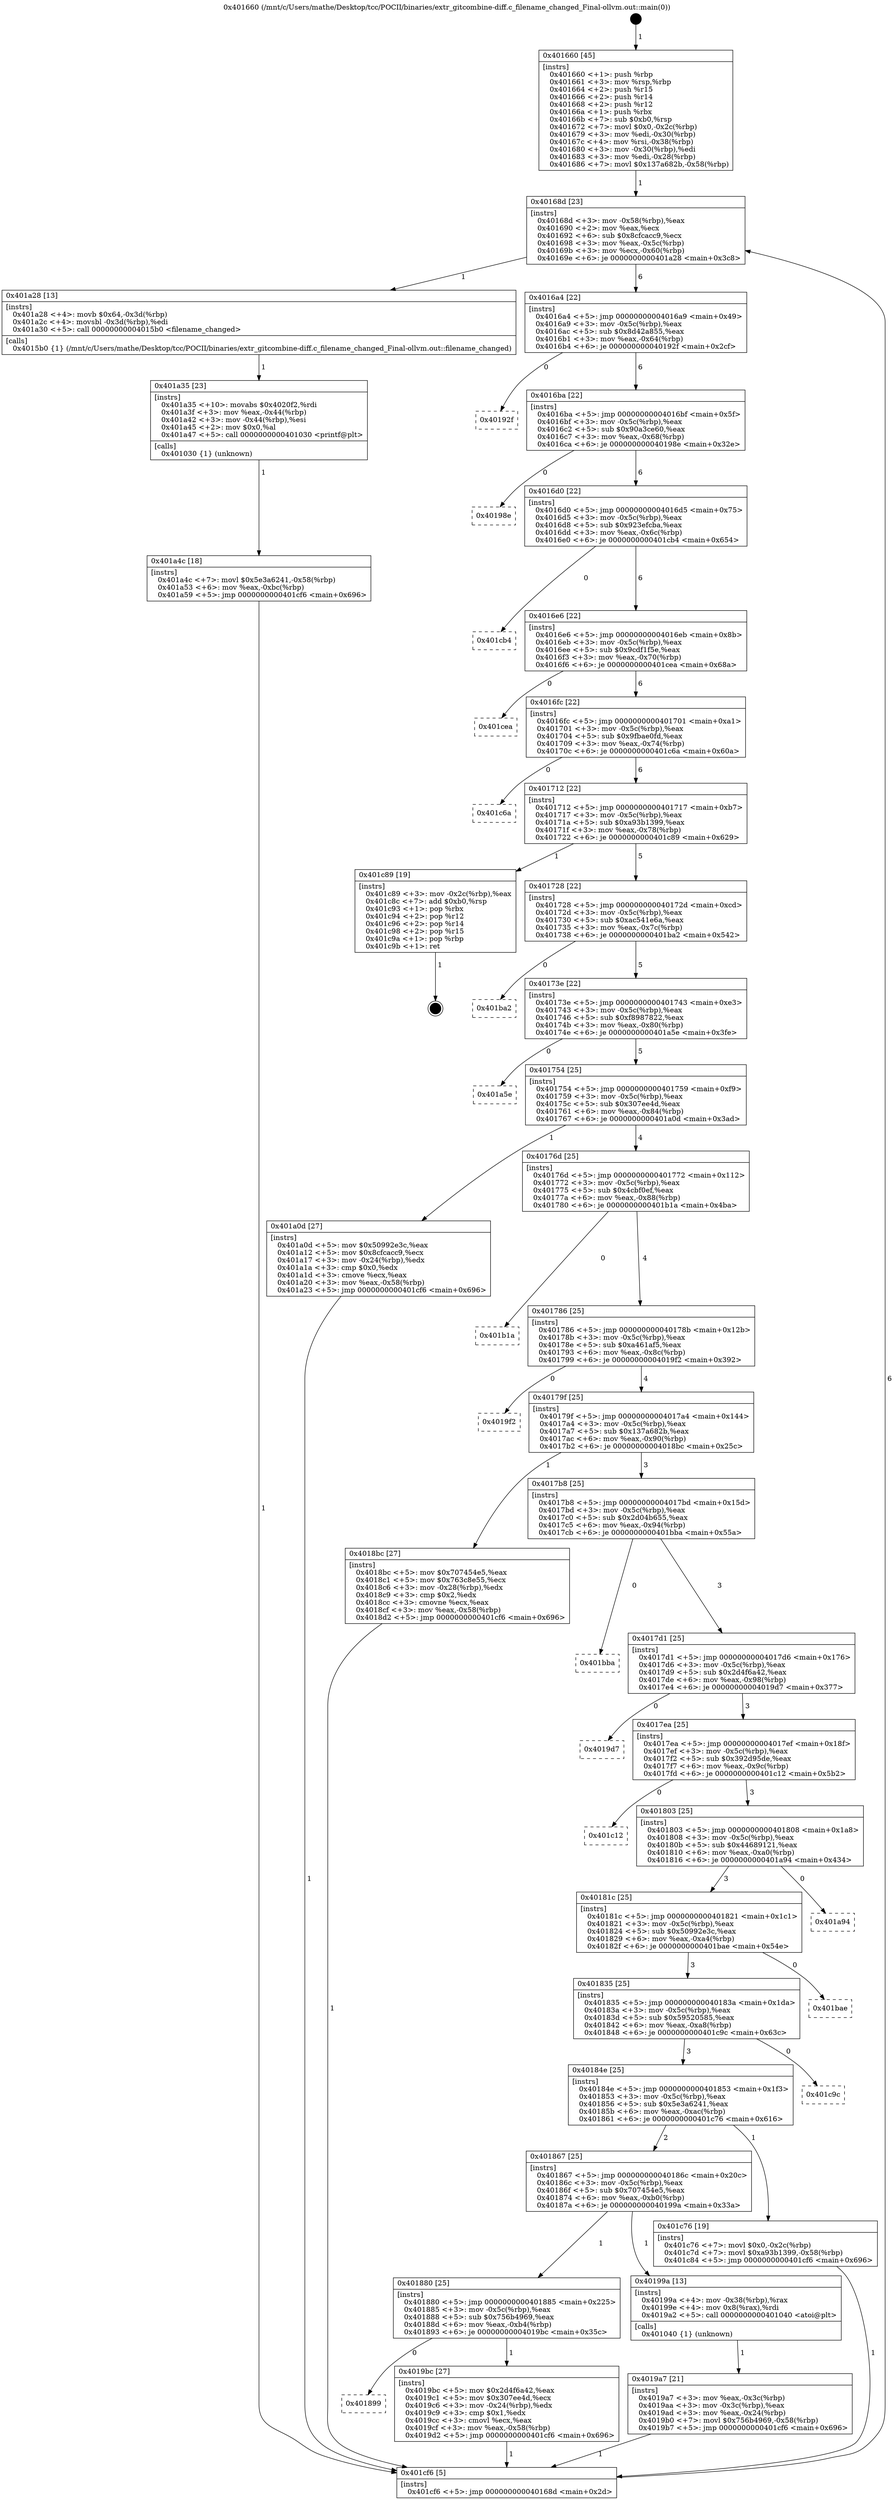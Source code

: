 digraph "0x401660" {
  label = "0x401660 (/mnt/c/Users/mathe/Desktop/tcc/POCII/binaries/extr_gitcombine-diff.c_filename_changed_Final-ollvm.out::main(0))"
  labelloc = "t"
  node[shape=record]

  Entry [label="",width=0.3,height=0.3,shape=circle,fillcolor=black,style=filled]
  "0x40168d" [label="{
     0x40168d [23]\l
     | [instrs]\l
     &nbsp;&nbsp;0x40168d \<+3\>: mov -0x58(%rbp),%eax\l
     &nbsp;&nbsp;0x401690 \<+2\>: mov %eax,%ecx\l
     &nbsp;&nbsp;0x401692 \<+6\>: sub $0x8cfcacc9,%ecx\l
     &nbsp;&nbsp;0x401698 \<+3\>: mov %eax,-0x5c(%rbp)\l
     &nbsp;&nbsp;0x40169b \<+3\>: mov %ecx,-0x60(%rbp)\l
     &nbsp;&nbsp;0x40169e \<+6\>: je 0000000000401a28 \<main+0x3c8\>\l
  }"]
  "0x401a28" [label="{
     0x401a28 [13]\l
     | [instrs]\l
     &nbsp;&nbsp;0x401a28 \<+4\>: movb $0x64,-0x3d(%rbp)\l
     &nbsp;&nbsp;0x401a2c \<+4\>: movsbl -0x3d(%rbp),%edi\l
     &nbsp;&nbsp;0x401a30 \<+5\>: call 00000000004015b0 \<filename_changed\>\l
     | [calls]\l
     &nbsp;&nbsp;0x4015b0 \{1\} (/mnt/c/Users/mathe/Desktop/tcc/POCII/binaries/extr_gitcombine-diff.c_filename_changed_Final-ollvm.out::filename_changed)\l
  }"]
  "0x4016a4" [label="{
     0x4016a4 [22]\l
     | [instrs]\l
     &nbsp;&nbsp;0x4016a4 \<+5\>: jmp 00000000004016a9 \<main+0x49\>\l
     &nbsp;&nbsp;0x4016a9 \<+3\>: mov -0x5c(%rbp),%eax\l
     &nbsp;&nbsp;0x4016ac \<+5\>: sub $0x8d42a855,%eax\l
     &nbsp;&nbsp;0x4016b1 \<+3\>: mov %eax,-0x64(%rbp)\l
     &nbsp;&nbsp;0x4016b4 \<+6\>: je 000000000040192f \<main+0x2cf\>\l
  }"]
  Exit [label="",width=0.3,height=0.3,shape=circle,fillcolor=black,style=filled,peripheries=2]
  "0x40192f" [label="{
     0x40192f\l
  }", style=dashed]
  "0x4016ba" [label="{
     0x4016ba [22]\l
     | [instrs]\l
     &nbsp;&nbsp;0x4016ba \<+5\>: jmp 00000000004016bf \<main+0x5f\>\l
     &nbsp;&nbsp;0x4016bf \<+3\>: mov -0x5c(%rbp),%eax\l
     &nbsp;&nbsp;0x4016c2 \<+5\>: sub $0x90a3ce60,%eax\l
     &nbsp;&nbsp;0x4016c7 \<+3\>: mov %eax,-0x68(%rbp)\l
     &nbsp;&nbsp;0x4016ca \<+6\>: je 000000000040198e \<main+0x32e\>\l
  }"]
  "0x401a4c" [label="{
     0x401a4c [18]\l
     | [instrs]\l
     &nbsp;&nbsp;0x401a4c \<+7\>: movl $0x5e3a6241,-0x58(%rbp)\l
     &nbsp;&nbsp;0x401a53 \<+6\>: mov %eax,-0xbc(%rbp)\l
     &nbsp;&nbsp;0x401a59 \<+5\>: jmp 0000000000401cf6 \<main+0x696\>\l
  }"]
  "0x40198e" [label="{
     0x40198e\l
  }", style=dashed]
  "0x4016d0" [label="{
     0x4016d0 [22]\l
     | [instrs]\l
     &nbsp;&nbsp;0x4016d0 \<+5\>: jmp 00000000004016d5 \<main+0x75\>\l
     &nbsp;&nbsp;0x4016d5 \<+3\>: mov -0x5c(%rbp),%eax\l
     &nbsp;&nbsp;0x4016d8 \<+5\>: sub $0x923efcba,%eax\l
     &nbsp;&nbsp;0x4016dd \<+3\>: mov %eax,-0x6c(%rbp)\l
     &nbsp;&nbsp;0x4016e0 \<+6\>: je 0000000000401cb4 \<main+0x654\>\l
  }"]
  "0x401a35" [label="{
     0x401a35 [23]\l
     | [instrs]\l
     &nbsp;&nbsp;0x401a35 \<+10\>: movabs $0x4020f2,%rdi\l
     &nbsp;&nbsp;0x401a3f \<+3\>: mov %eax,-0x44(%rbp)\l
     &nbsp;&nbsp;0x401a42 \<+3\>: mov -0x44(%rbp),%esi\l
     &nbsp;&nbsp;0x401a45 \<+2\>: mov $0x0,%al\l
     &nbsp;&nbsp;0x401a47 \<+5\>: call 0000000000401030 \<printf@plt\>\l
     | [calls]\l
     &nbsp;&nbsp;0x401030 \{1\} (unknown)\l
  }"]
  "0x401cb4" [label="{
     0x401cb4\l
  }", style=dashed]
  "0x4016e6" [label="{
     0x4016e6 [22]\l
     | [instrs]\l
     &nbsp;&nbsp;0x4016e6 \<+5\>: jmp 00000000004016eb \<main+0x8b\>\l
     &nbsp;&nbsp;0x4016eb \<+3\>: mov -0x5c(%rbp),%eax\l
     &nbsp;&nbsp;0x4016ee \<+5\>: sub $0x9cdf1f5e,%eax\l
     &nbsp;&nbsp;0x4016f3 \<+3\>: mov %eax,-0x70(%rbp)\l
     &nbsp;&nbsp;0x4016f6 \<+6\>: je 0000000000401cea \<main+0x68a\>\l
  }"]
  "0x401899" [label="{
     0x401899\l
  }", style=dashed]
  "0x401cea" [label="{
     0x401cea\l
  }", style=dashed]
  "0x4016fc" [label="{
     0x4016fc [22]\l
     | [instrs]\l
     &nbsp;&nbsp;0x4016fc \<+5\>: jmp 0000000000401701 \<main+0xa1\>\l
     &nbsp;&nbsp;0x401701 \<+3\>: mov -0x5c(%rbp),%eax\l
     &nbsp;&nbsp;0x401704 \<+5\>: sub $0x9fbae0fd,%eax\l
     &nbsp;&nbsp;0x401709 \<+3\>: mov %eax,-0x74(%rbp)\l
     &nbsp;&nbsp;0x40170c \<+6\>: je 0000000000401c6a \<main+0x60a\>\l
  }"]
  "0x4019bc" [label="{
     0x4019bc [27]\l
     | [instrs]\l
     &nbsp;&nbsp;0x4019bc \<+5\>: mov $0x2d4f6a42,%eax\l
     &nbsp;&nbsp;0x4019c1 \<+5\>: mov $0x307ee4d,%ecx\l
     &nbsp;&nbsp;0x4019c6 \<+3\>: mov -0x24(%rbp),%edx\l
     &nbsp;&nbsp;0x4019c9 \<+3\>: cmp $0x1,%edx\l
     &nbsp;&nbsp;0x4019cc \<+3\>: cmovl %ecx,%eax\l
     &nbsp;&nbsp;0x4019cf \<+3\>: mov %eax,-0x58(%rbp)\l
     &nbsp;&nbsp;0x4019d2 \<+5\>: jmp 0000000000401cf6 \<main+0x696\>\l
  }"]
  "0x401c6a" [label="{
     0x401c6a\l
  }", style=dashed]
  "0x401712" [label="{
     0x401712 [22]\l
     | [instrs]\l
     &nbsp;&nbsp;0x401712 \<+5\>: jmp 0000000000401717 \<main+0xb7\>\l
     &nbsp;&nbsp;0x401717 \<+3\>: mov -0x5c(%rbp),%eax\l
     &nbsp;&nbsp;0x40171a \<+5\>: sub $0xa93b1399,%eax\l
     &nbsp;&nbsp;0x40171f \<+3\>: mov %eax,-0x78(%rbp)\l
     &nbsp;&nbsp;0x401722 \<+6\>: je 0000000000401c89 \<main+0x629\>\l
  }"]
  "0x4019a7" [label="{
     0x4019a7 [21]\l
     | [instrs]\l
     &nbsp;&nbsp;0x4019a7 \<+3\>: mov %eax,-0x3c(%rbp)\l
     &nbsp;&nbsp;0x4019aa \<+3\>: mov -0x3c(%rbp),%eax\l
     &nbsp;&nbsp;0x4019ad \<+3\>: mov %eax,-0x24(%rbp)\l
     &nbsp;&nbsp;0x4019b0 \<+7\>: movl $0x756b4969,-0x58(%rbp)\l
     &nbsp;&nbsp;0x4019b7 \<+5\>: jmp 0000000000401cf6 \<main+0x696\>\l
  }"]
  "0x401c89" [label="{
     0x401c89 [19]\l
     | [instrs]\l
     &nbsp;&nbsp;0x401c89 \<+3\>: mov -0x2c(%rbp),%eax\l
     &nbsp;&nbsp;0x401c8c \<+7\>: add $0xb0,%rsp\l
     &nbsp;&nbsp;0x401c93 \<+1\>: pop %rbx\l
     &nbsp;&nbsp;0x401c94 \<+2\>: pop %r12\l
     &nbsp;&nbsp;0x401c96 \<+2\>: pop %r14\l
     &nbsp;&nbsp;0x401c98 \<+2\>: pop %r15\l
     &nbsp;&nbsp;0x401c9a \<+1\>: pop %rbp\l
     &nbsp;&nbsp;0x401c9b \<+1\>: ret\l
  }"]
  "0x401728" [label="{
     0x401728 [22]\l
     | [instrs]\l
     &nbsp;&nbsp;0x401728 \<+5\>: jmp 000000000040172d \<main+0xcd\>\l
     &nbsp;&nbsp;0x40172d \<+3\>: mov -0x5c(%rbp),%eax\l
     &nbsp;&nbsp;0x401730 \<+5\>: sub $0xac541e6a,%eax\l
     &nbsp;&nbsp;0x401735 \<+3\>: mov %eax,-0x7c(%rbp)\l
     &nbsp;&nbsp;0x401738 \<+6\>: je 0000000000401ba2 \<main+0x542\>\l
  }"]
  "0x401880" [label="{
     0x401880 [25]\l
     | [instrs]\l
     &nbsp;&nbsp;0x401880 \<+5\>: jmp 0000000000401885 \<main+0x225\>\l
     &nbsp;&nbsp;0x401885 \<+3\>: mov -0x5c(%rbp),%eax\l
     &nbsp;&nbsp;0x401888 \<+5\>: sub $0x756b4969,%eax\l
     &nbsp;&nbsp;0x40188d \<+6\>: mov %eax,-0xb4(%rbp)\l
     &nbsp;&nbsp;0x401893 \<+6\>: je 00000000004019bc \<main+0x35c\>\l
  }"]
  "0x401ba2" [label="{
     0x401ba2\l
  }", style=dashed]
  "0x40173e" [label="{
     0x40173e [22]\l
     | [instrs]\l
     &nbsp;&nbsp;0x40173e \<+5\>: jmp 0000000000401743 \<main+0xe3\>\l
     &nbsp;&nbsp;0x401743 \<+3\>: mov -0x5c(%rbp),%eax\l
     &nbsp;&nbsp;0x401746 \<+5\>: sub $0xf8987822,%eax\l
     &nbsp;&nbsp;0x40174b \<+3\>: mov %eax,-0x80(%rbp)\l
     &nbsp;&nbsp;0x40174e \<+6\>: je 0000000000401a5e \<main+0x3fe\>\l
  }"]
  "0x40199a" [label="{
     0x40199a [13]\l
     | [instrs]\l
     &nbsp;&nbsp;0x40199a \<+4\>: mov -0x38(%rbp),%rax\l
     &nbsp;&nbsp;0x40199e \<+4\>: mov 0x8(%rax),%rdi\l
     &nbsp;&nbsp;0x4019a2 \<+5\>: call 0000000000401040 \<atoi@plt\>\l
     | [calls]\l
     &nbsp;&nbsp;0x401040 \{1\} (unknown)\l
  }"]
  "0x401a5e" [label="{
     0x401a5e\l
  }", style=dashed]
  "0x401754" [label="{
     0x401754 [25]\l
     | [instrs]\l
     &nbsp;&nbsp;0x401754 \<+5\>: jmp 0000000000401759 \<main+0xf9\>\l
     &nbsp;&nbsp;0x401759 \<+3\>: mov -0x5c(%rbp),%eax\l
     &nbsp;&nbsp;0x40175c \<+5\>: sub $0x307ee4d,%eax\l
     &nbsp;&nbsp;0x401761 \<+6\>: mov %eax,-0x84(%rbp)\l
     &nbsp;&nbsp;0x401767 \<+6\>: je 0000000000401a0d \<main+0x3ad\>\l
  }"]
  "0x401867" [label="{
     0x401867 [25]\l
     | [instrs]\l
     &nbsp;&nbsp;0x401867 \<+5\>: jmp 000000000040186c \<main+0x20c\>\l
     &nbsp;&nbsp;0x40186c \<+3\>: mov -0x5c(%rbp),%eax\l
     &nbsp;&nbsp;0x40186f \<+5\>: sub $0x707454e5,%eax\l
     &nbsp;&nbsp;0x401874 \<+6\>: mov %eax,-0xb0(%rbp)\l
     &nbsp;&nbsp;0x40187a \<+6\>: je 000000000040199a \<main+0x33a\>\l
  }"]
  "0x401a0d" [label="{
     0x401a0d [27]\l
     | [instrs]\l
     &nbsp;&nbsp;0x401a0d \<+5\>: mov $0x50992e3c,%eax\l
     &nbsp;&nbsp;0x401a12 \<+5\>: mov $0x8cfcacc9,%ecx\l
     &nbsp;&nbsp;0x401a17 \<+3\>: mov -0x24(%rbp),%edx\l
     &nbsp;&nbsp;0x401a1a \<+3\>: cmp $0x0,%edx\l
     &nbsp;&nbsp;0x401a1d \<+3\>: cmove %ecx,%eax\l
     &nbsp;&nbsp;0x401a20 \<+3\>: mov %eax,-0x58(%rbp)\l
     &nbsp;&nbsp;0x401a23 \<+5\>: jmp 0000000000401cf6 \<main+0x696\>\l
  }"]
  "0x40176d" [label="{
     0x40176d [25]\l
     | [instrs]\l
     &nbsp;&nbsp;0x40176d \<+5\>: jmp 0000000000401772 \<main+0x112\>\l
     &nbsp;&nbsp;0x401772 \<+3\>: mov -0x5c(%rbp),%eax\l
     &nbsp;&nbsp;0x401775 \<+5\>: sub $0x4cbf0ef,%eax\l
     &nbsp;&nbsp;0x40177a \<+6\>: mov %eax,-0x88(%rbp)\l
     &nbsp;&nbsp;0x401780 \<+6\>: je 0000000000401b1a \<main+0x4ba\>\l
  }"]
  "0x401c76" [label="{
     0x401c76 [19]\l
     | [instrs]\l
     &nbsp;&nbsp;0x401c76 \<+7\>: movl $0x0,-0x2c(%rbp)\l
     &nbsp;&nbsp;0x401c7d \<+7\>: movl $0xa93b1399,-0x58(%rbp)\l
     &nbsp;&nbsp;0x401c84 \<+5\>: jmp 0000000000401cf6 \<main+0x696\>\l
  }"]
  "0x401b1a" [label="{
     0x401b1a\l
  }", style=dashed]
  "0x401786" [label="{
     0x401786 [25]\l
     | [instrs]\l
     &nbsp;&nbsp;0x401786 \<+5\>: jmp 000000000040178b \<main+0x12b\>\l
     &nbsp;&nbsp;0x40178b \<+3\>: mov -0x5c(%rbp),%eax\l
     &nbsp;&nbsp;0x40178e \<+5\>: sub $0xa461af5,%eax\l
     &nbsp;&nbsp;0x401793 \<+6\>: mov %eax,-0x8c(%rbp)\l
     &nbsp;&nbsp;0x401799 \<+6\>: je 00000000004019f2 \<main+0x392\>\l
  }"]
  "0x40184e" [label="{
     0x40184e [25]\l
     | [instrs]\l
     &nbsp;&nbsp;0x40184e \<+5\>: jmp 0000000000401853 \<main+0x1f3\>\l
     &nbsp;&nbsp;0x401853 \<+3\>: mov -0x5c(%rbp),%eax\l
     &nbsp;&nbsp;0x401856 \<+5\>: sub $0x5e3a6241,%eax\l
     &nbsp;&nbsp;0x40185b \<+6\>: mov %eax,-0xac(%rbp)\l
     &nbsp;&nbsp;0x401861 \<+6\>: je 0000000000401c76 \<main+0x616\>\l
  }"]
  "0x4019f2" [label="{
     0x4019f2\l
  }", style=dashed]
  "0x40179f" [label="{
     0x40179f [25]\l
     | [instrs]\l
     &nbsp;&nbsp;0x40179f \<+5\>: jmp 00000000004017a4 \<main+0x144\>\l
     &nbsp;&nbsp;0x4017a4 \<+3\>: mov -0x5c(%rbp),%eax\l
     &nbsp;&nbsp;0x4017a7 \<+5\>: sub $0x137a682b,%eax\l
     &nbsp;&nbsp;0x4017ac \<+6\>: mov %eax,-0x90(%rbp)\l
     &nbsp;&nbsp;0x4017b2 \<+6\>: je 00000000004018bc \<main+0x25c\>\l
  }"]
  "0x401c9c" [label="{
     0x401c9c\l
  }", style=dashed]
  "0x4018bc" [label="{
     0x4018bc [27]\l
     | [instrs]\l
     &nbsp;&nbsp;0x4018bc \<+5\>: mov $0x707454e5,%eax\l
     &nbsp;&nbsp;0x4018c1 \<+5\>: mov $0x763c8e55,%ecx\l
     &nbsp;&nbsp;0x4018c6 \<+3\>: mov -0x28(%rbp),%edx\l
     &nbsp;&nbsp;0x4018c9 \<+3\>: cmp $0x2,%edx\l
     &nbsp;&nbsp;0x4018cc \<+3\>: cmovne %ecx,%eax\l
     &nbsp;&nbsp;0x4018cf \<+3\>: mov %eax,-0x58(%rbp)\l
     &nbsp;&nbsp;0x4018d2 \<+5\>: jmp 0000000000401cf6 \<main+0x696\>\l
  }"]
  "0x4017b8" [label="{
     0x4017b8 [25]\l
     | [instrs]\l
     &nbsp;&nbsp;0x4017b8 \<+5\>: jmp 00000000004017bd \<main+0x15d\>\l
     &nbsp;&nbsp;0x4017bd \<+3\>: mov -0x5c(%rbp),%eax\l
     &nbsp;&nbsp;0x4017c0 \<+5\>: sub $0x2d04b655,%eax\l
     &nbsp;&nbsp;0x4017c5 \<+6\>: mov %eax,-0x94(%rbp)\l
     &nbsp;&nbsp;0x4017cb \<+6\>: je 0000000000401bba \<main+0x55a\>\l
  }"]
  "0x401cf6" [label="{
     0x401cf6 [5]\l
     | [instrs]\l
     &nbsp;&nbsp;0x401cf6 \<+5\>: jmp 000000000040168d \<main+0x2d\>\l
  }"]
  "0x401660" [label="{
     0x401660 [45]\l
     | [instrs]\l
     &nbsp;&nbsp;0x401660 \<+1\>: push %rbp\l
     &nbsp;&nbsp;0x401661 \<+3\>: mov %rsp,%rbp\l
     &nbsp;&nbsp;0x401664 \<+2\>: push %r15\l
     &nbsp;&nbsp;0x401666 \<+2\>: push %r14\l
     &nbsp;&nbsp;0x401668 \<+2\>: push %r12\l
     &nbsp;&nbsp;0x40166a \<+1\>: push %rbx\l
     &nbsp;&nbsp;0x40166b \<+7\>: sub $0xb0,%rsp\l
     &nbsp;&nbsp;0x401672 \<+7\>: movl $0x0,-0x2c(%rbp)\l
     &nbsp;&nbsp;0x401679 \<+3\>: mov %edi,-0x30(%rbp)\l
     &nbsp;&nbsp;0x40167c \<+4\>: mov %rsi,-0x38(%rbp)\l
     &nbsp;&nbsp;0x401680 \<+3\>: mov -0x30(%rbp),%edi\l
     &nbsp;&nbsp;0x401683 \<+3\>: mov %edi,-0x28(%rbp)\l
     &nbsp;&nbsp;0x401686 \<+7\>: movl $0x137a682b,-0x58(%rbp)\l
  }"]
  "0x401835" [label="{
     0x401835 [25]\l
     | [instrs]\l
     &nbsp;&nbsp;0x401835 \<+5\>: jmp 000000000040183a \<main+0x1da\>\l
     &nbsp;&nbsp;0x40183a \<+3\>: mov -0x5c(%rbp),%eax\l
     &nbsp;&nbsp;0x40183d \<+5\>: sub $0x59520585,%eax\l
     &nbsp;&nbsp;0x401842 \<+6\>: mov %eax,-0xa8(%rbp)\l
     &nbsp;&nbsp;0x401848 \<+6\>: je 0000000000401c9c \<main+0x63c\>\l
  }"]
  "0x401bba" [label="{
     0x401bba\l
  }", style=dashed]
  "0x4017d1" [label="{
     0x4017d1 [25]\l
     | [instrs]\l
     &nbsp;&nbsp;0x4017d1 \<+5\>: jmp 00000000004017d6 \<main+0x176\>\l
     &nbsp;&nbsp;0x4017d6 \<+3\>: mov -0x5c(%rbp),%eax\l
     &nbsp;&nbsp;0x4017d9 \<+5\>: sub $0x2d4f6a42,%eax\l
     &nbsp;&nbsp;0x4017de \<+6\>: mov %eax,-0x98(%rbp)\l
     &nbsp;&nbsp;0x4017e4 \<+6\>: je 00000000004019d7 \<main+0x377\>\l
  }"]
  "0x401bae" [label="{
     0x401bae\l
  }", style=dashed]
  "0x4019d7" [label="{
     0x4019d7\l
  }", style=dashed]
  "0x4017ea" [label="{
     0x4017ea [25]\l
     | [instrs]\l
     &nbsp;&nbsp;0x4017ea \<+5\>: jmp 00000000004017ef \<main+0x18f\>\l
     &nbsp;&nbsp;0x4017ef \<+3\>: mov -0x5c(%rbp),%eax\l
     &nbsp;&nbsp;0x4017f2 \<+5\>: sub $0x392d95de,%eax\l
     &nbsp;&nbsp;0x4017f7 \<+6\>: mov %eax,-0x9c(%rbp)\l
     &nbsp;&nbsp;0x4017fd \<+6\>: je 0000000000401c12 \<main+0x5b2\>\l
  }"]
  "0x40181c" [label="{
     0x40181c [25]\l
     | [instrs]\l
     &nbsp;&nbsp;0x40181c \<+5\>: jmp 0000000000401821 \<main+0x1c1\>\l
     &nbsp;&nbsp;0x401821 \<+3\>: mov -0x5c(%rbp),%eax\l
     &nbsp;&nbsp;0x401824 \<+5\>: sub $0x50992e3c,%eax\l
     &nbsp;&nbsp;0x401829 \<+6\>: mov %eax,-0xa4(%rbp)\l
     &nbsp;&nbsp;0x40182f \<+6\>: je 0000000000401bae \<main+0x54e\>\l
  }"]
  "0x401c12" [label="{
     0x401c12\l
  }", style=dashed]
  "0x401803" [label="{
     0x401803 [25]\l
     | [instrs]\l
     &nbsp;&nbsp;0x401803 \<+5\>: jmp 0000000000401808 \<main+0x1a8\>\l
     &nbsp;&nbsp;0x401808 \<+3\>: mov -0x5c(%rbp),%eax\l
     &nbsp;&nbsp;0x40180b \<+5\>: sub $0x44689121,%eax\l
     &nbsp;&nbsp;0x401810 \<+6\>: mov %eax,-0xa0(%rbp)\l
     &nbsp;&nbsp;0x401816 \<+6\>: je 0000000000401a94 \<main+0x434\>\l
  }"]
  "0x401a94" [label="{
     0x401a94\l
  }", style=dashed]
  Entry -> "0x401660" [label=" 1"]
  "0x40168d" -> "0x401a28" [label=" 1"]
  "0x40168d" -> "0x4016a4" [label=" 6"]
  "0x401c89" -> Exit [label=" 1"]
  "0x4016a4" -> "0x40192f" [label=" 0"]
  "0x4016a4" -> "0x4016ba" [label=" 6"]
  "0x401c76" -> "0x401cf6" [label=" 1"]
  "0x4016ba" -> "0x40198e" [label=" 0"]
  "0x4016ba" -> "0x4016d0" [label=" 6"]
  "0x401a4c" -> "0x401cf6" [label=" 1"]
  "0x4016d0" -> "0x401cb4" [label=" 0"]
  "0x4016d0" -> "0x4016e6" [label=" 6"]
  "0x401a35" -> "0x401a4c" [label=" 1"]
  "0x4016e6" -> "0x401cea" [label=" 0"]
  "0x4016e6" -> "0x4016fc" [label=" 6"]
  "0x401a28" -> "0x401a35" [label=" 1"]
  "0x4016fc" -> "0x401c6a" [label=" 0"]
  "0x4016fc" -> "0x401712" [label=" 6"]
  "0x401a0d" -> "0x401cf6" [label=" 1"]
  "0x401712" -> "0x401c89" [label=" 1"]
  "0x401712" -> "0x401728" [label=" 5"]
  "0x401880" -> "0x401899" [label=" 0"]
  "0x401728" -> "0x401ba2" [label=" 0"]
  "0x401728" -> "0x40173e" [label=" 5"]
  "0x401880" -> "0x4019bc" [label=" 1"]
  "0x40173e" -> "0x401a5e" [label=" 0"]
  "0x40173e" -> "0x401754" [label=" 5"]
  "0x4019bc" -> "0x401cf6" [label=" 1"]
  "0x401754" -> "0x401a0d" [label=" 1"]
  "0x401754" -> "0x40176d" [label=" 4"]
  "0x40199a" -> "0x4019a7" [label=" 1"]
  "0x40176d" -> "0x401b1a" [label=" 0"]
  "0x40176d" -> "0x401786" [label=" 4"]
  "0x401867" -> "0x401880" [label=" 1"]
  "0x401786" -> "0x4019f2" [label=" 0"]
  "0x401786" -> "0x40179f" [label=" 4"]
  "0x4019a7" -> "0x401cf6" [label=" 1"]
  "0x40179f" -> "0x4018bc" [label=" 1"]
  "0x40179f" -> "0x4017b8" [label=" 3"]
  "0x4018bc" -> "0x401cf6" [label=" 1"]
  "0x401660" -> "0x40168d" [label=" 1"]
  "0x401cf6" -> "0x40168d" [label=" 6"]
  "0x40184e" -> "0x401867" [label=" 2"]
  "0x4017b8" -> "0x401bba" [label=" 0"]
  "0x4017b8" -> "0x4017d1" [label=" 3"]
  "0x401867" -> "0x40199a" [label=" 1"]
  "0x4017d1" -> "0x4019d7" [label=" 0"]
  "0x4017d1" -> "0x4017ea" [label=" 3"]
  "0x401835" -> "0x40184e" [label=" 3"]
  "0x4017ea" -> "0x401c12" [label=" 0"]
  "0x4017ea" -> "0x401803" [label=" 3"]
  "0x40184e" -> "0x401c76" [label=" 1"]
  "0x401803" -> "0x401a94" [label=" 0"]
  "0x401803" -> "0x40181c" [label=" 3"]
  "0x401835" -> "0x401c9c" [label=" 0"]
  "0x40181c" -> "0x401bae" [label=" 0"]
  "0x40181c" -> "0x401835" [label=" 3"]
}
